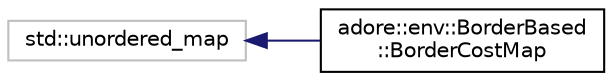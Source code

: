 digraph "Graphical Class Hierarchy"
{
 // LATEX_PDF_SIZE
  edge [fontname="Helvetica",fontsize="10",labelfontname="Helvetica",labelfontsize="10"];
  node [fontname="Helvetica",fontsize="10",shape=record];
  rankdir="LR";
  Node692 [label="std::unordered_map",height=0.2,width=0.4,color="grey75", fillcolor="white", style="filled",tooltip=" "];
  Node692 -> Node0 [dir="back",color="midnightblue",fontsize="10",style="solid",fontname="Helvetica"];
  Node0 [label="adore::env::BorderBased\l::BorderCostMap",height=0.2,width=0.4,color="black", fillcolor="white", style="filled",URL="$classadore_1_1env_1_1BorderBased_1_1BorderCostMap.html",tooltip=" "];
}
